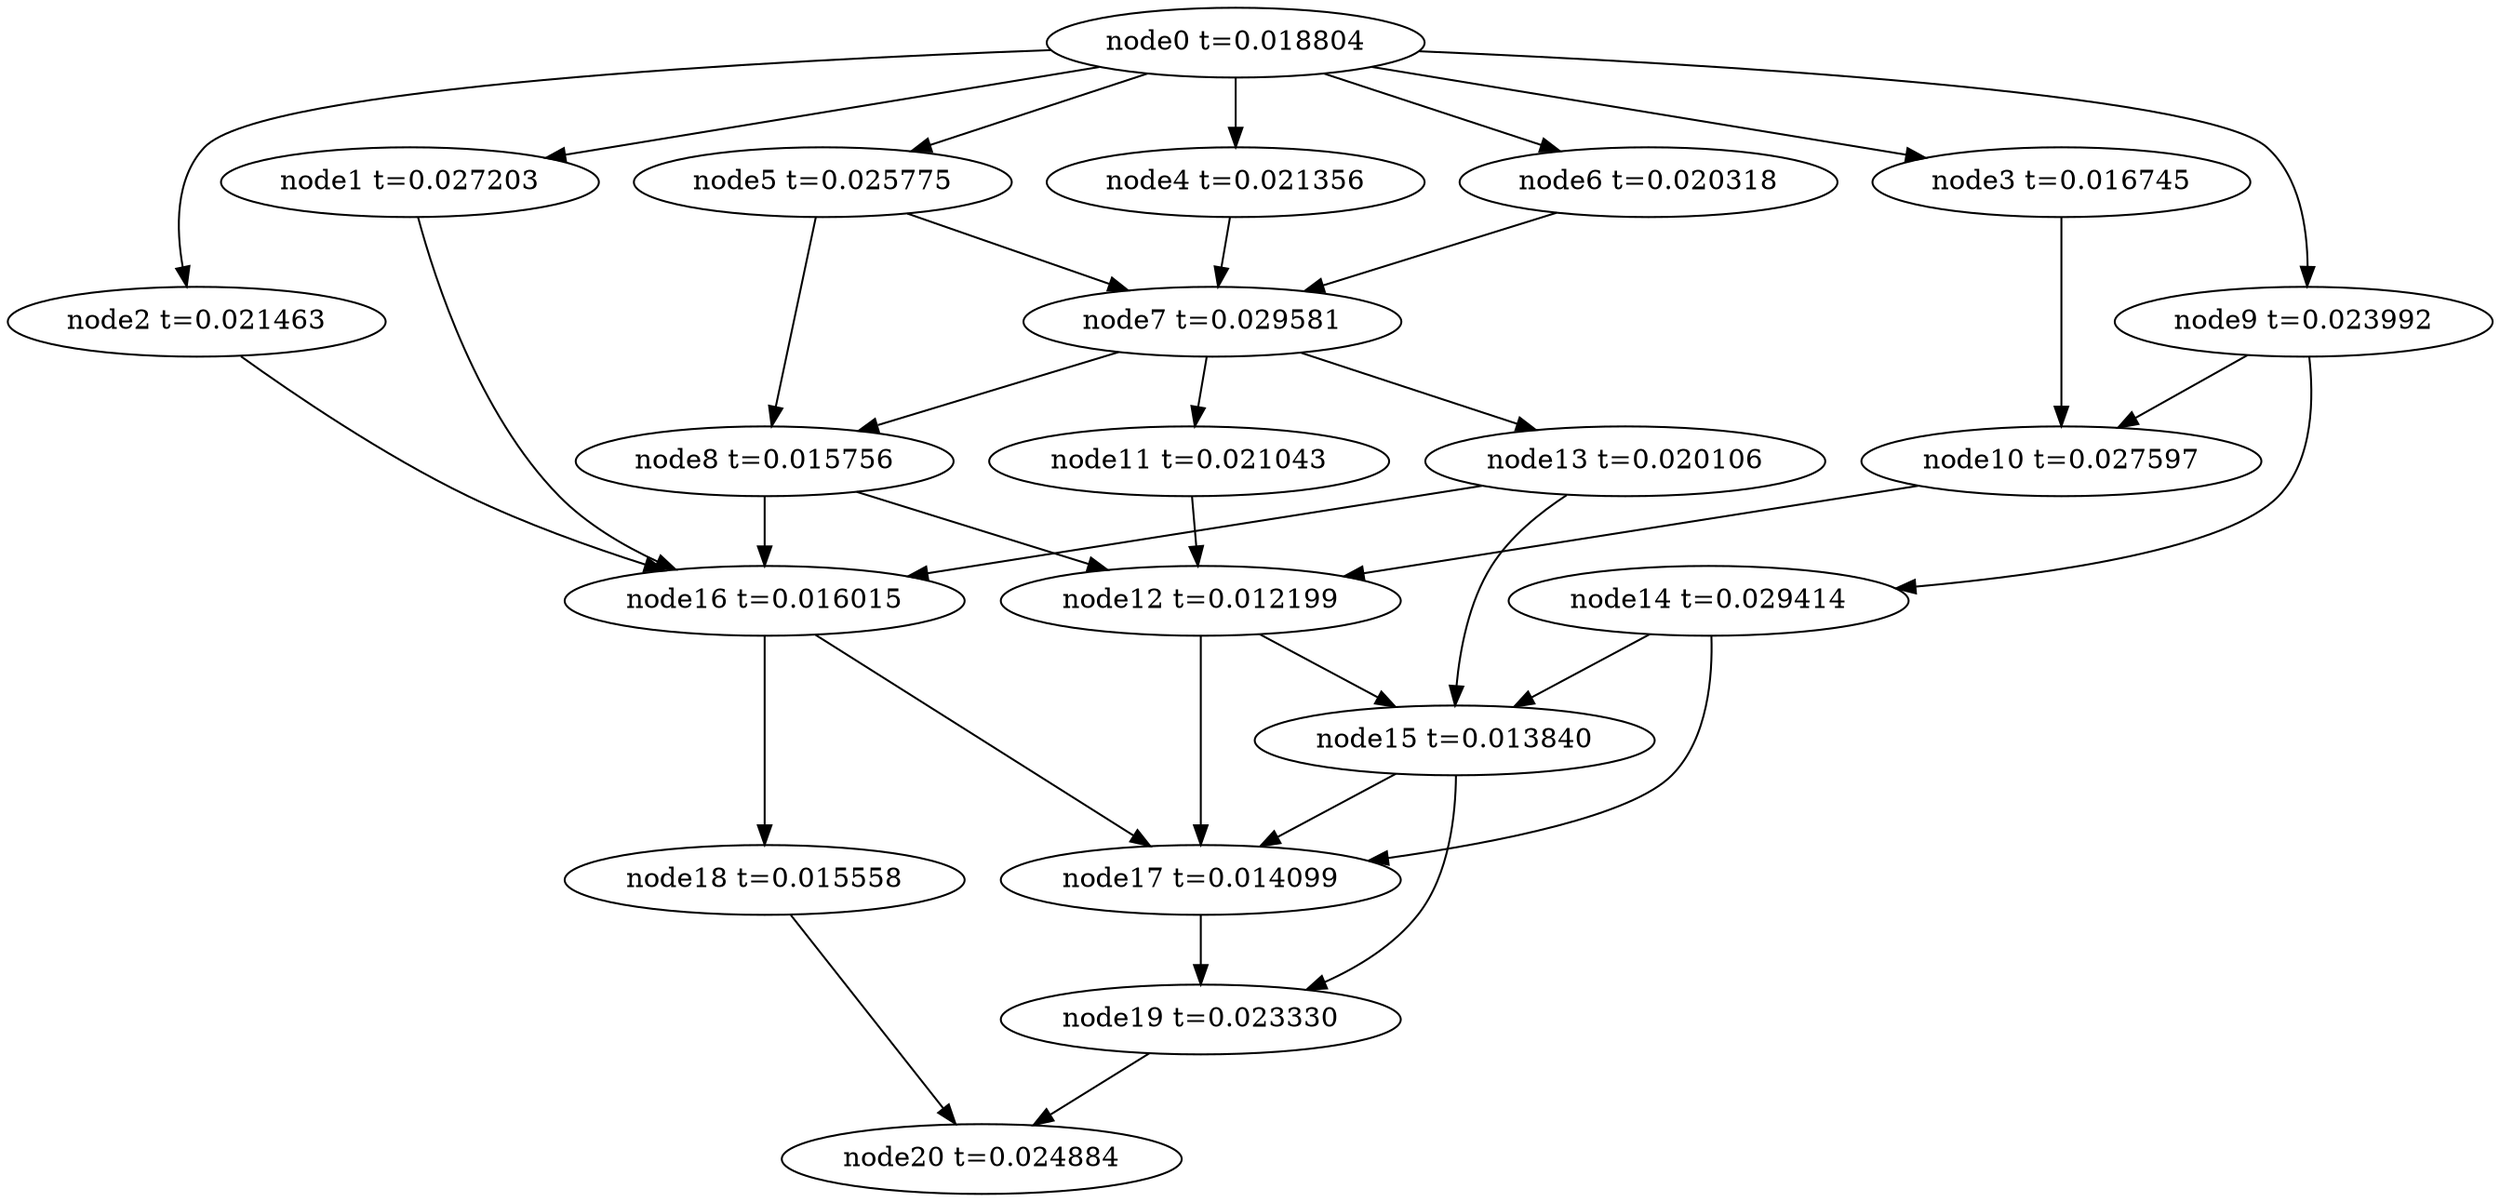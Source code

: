 digraph g{
	node20[label="node20 t=0.024884"]
	node19 -> node20
	node19[label="node19 t=0.023330"];
	node18 -> node20
	node18[label="node18 t=0.015558"];
	node17 -> node19
	node17[label="node17 t=0.014099"];
	node16 -> node18
	node16 -> node17
	node16[label="node16 t=0.016015"];
	node15 -> node19
	node15 -> node17
	node15[label="node15 t=0.013840"];
	node14 -> node17
	node14 -> node15
	node14[label="node14 t=0.029414"];
	node13 -> node16
	node13 -> node15
	node13[label="node13 t=0.020106"];
	node12 -> node17
	node12 -> node15
	node12[label="node12 t=0.012199"];
	node11 -> node12
	node11[label="node11 t=0.021043"];
	node10 -> node12
	node10[label="node10 t=0.027597"];
	node9 -> node14
	node9 -> node10
	node9[label="node9 t=0.023992"];
	node8 -> node16
	node8 -> node12
	node8[label="node8 t=0.015756"];
	node7 -> node13
	node7 -> node11
	node7 -> node8
	node7[label="node7 t=0.029581"];
	node6 -> node7
	node6[label="node6 t=0.020318"];
	node5 -> node8
	node5 -> node7
	node5[label="node5 t=0.025775"];
	node4 -> node7
	node4[label="node4 t=0.021356"];
	node3 -> node10
	node3[label="node3 t=0.016745"];
	node2 -> node16
	node2[label="node2 t=0.021463"];
	node1 -> node16
	node1[label="node1 t=0.027203"];
	node0 -> node9
	node0 -> node6
	node0 -> node5
	node0 -> node4
	node0 -> node3
	node0 -> node2
	node0 -> node1
	node0[label="node0 t=0.018804"];
}
